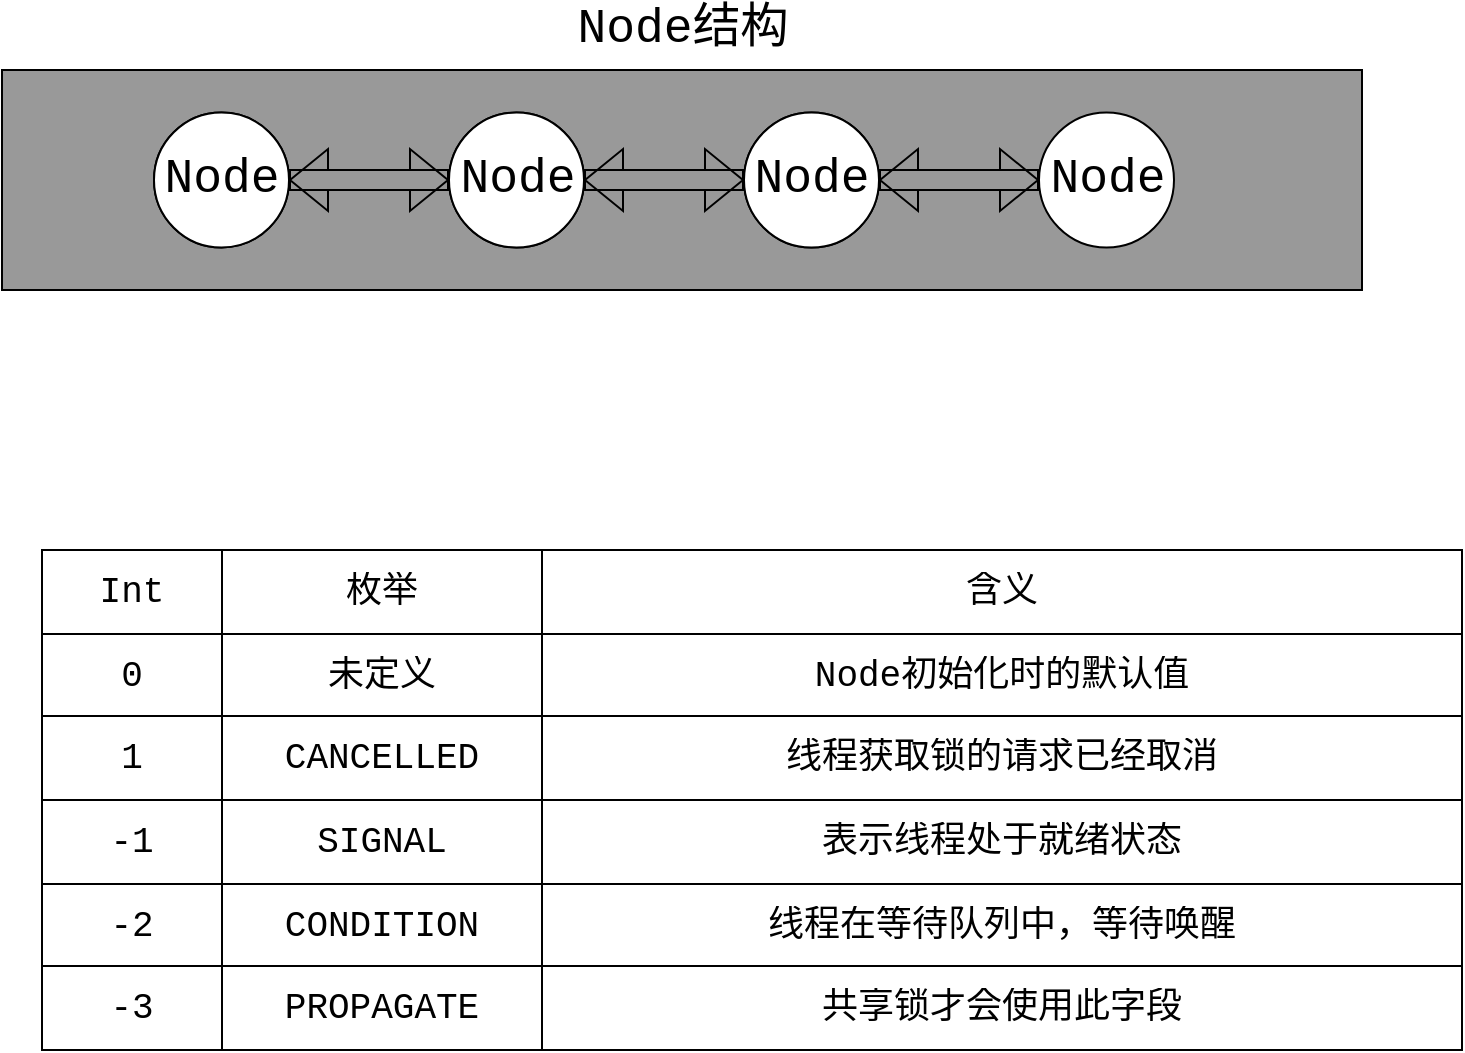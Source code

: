 <mxfile version="16.5.4" type="github">
  <diagram id="cbSUtD5ewinpIiJRXh2E" name="第 1 页">
    <mxGraphModel dx="2062" dy="1113" grid="1" gridSize="10" guides="1" tooltips="1" connect="1" arrows="1" fold="1" page="1" pageScale="1" pageWidth="827" pageHeight="1169" math="0" shadow="0">
      <root>
        <mxCell id="0" />
        <mxCell id="1" parent="0" />
        <mxCell id="aS-boGfirS5Sv-cdyGZm-1" value="" style="rounded=0;whiteSpace=wrap;html=1;fillColor=#999999;" vertex="1" parent="1">
          <mxGeometry x="40" y="170" width="680" height="110" as="geometry" />
        </mxCell>
        <mxCell id="aS-boGfirS5Sv-cdyGZm-2" value="&lt;font style=&quot;font-size: 24px&quot; face=&quot;Courier New&quot;&gt;Node结构&lt;/font&gt;" style="text;html=1;align=center;verticalAlign=middle;resizable=0;points=[];autosize=1;strokeColor=none;fillColor=none;" vertex="1" parent="1">
          <mxGeometry x="320" y="140" width="120" height="20" as="geometry" />
        </mxCell>
        <mxCell id="aS-boGfirS5Sv-cdyGZm-20" value="" style="edgeStyle=orthogonalEdgeStyle;shape=flexArrow;rounded=0;orthogonalLoop=1;jettySize=auto;html=1;fontFamily=Courier New;fontSize=24;" edge="1" parent="1" source="aS-boGfirS5Sv-cdyGZm-3" target="aS-boGfirS5Sv-cdyGZm-19">
          <mxGeometry relative="1" as="geometry" />
        </mxCell>
        <mxCell id="aS-boGfirS5Sv-cdyGZm-3" value="Node" style="ellipse;whiteSpace=wrap;html=1;aspect=fixed;fontFamily=Courier New;fontSize=24;" vertex="1" parent="1">
          <mxGeometry x="116" y="191.25" width="67.5" height="67.5" as="geometry" />
        </mxCell>
        <mxCell id="aS-boGfirS5Sv-cdyGZm-22" value="" style="edgeStyle=orthogonalEdgeStyle;shape=flexArrow;rounded=0;orthogonalLoop=1;jettySize=auto;html=1;fontFamily=Courier New;fontSize=24;" edge="1" parent="1" source="aS-boGfirS5Sv-cdyGZm-19" target="aS-boGfirS5Sv-cdyGZm-21">
          <mxGeometry relative="1" as="geometry" />
        </mxCell>
        <mxCell id="aS-boGfirS5Sv-cdyGZm-19" value="Node" style="ellipse;whiteSpace=wrap;html=1;aspect=fixed;fontFamily=Courier New;fontSize=24;" vertex="1" parent="1">
          <mxGeometry x="263.5" y="191.25" width="67.5" height="67.5" as="geometry" />
        </mxCell>
        <mxCell id="aS-boGfirS5Sv-cdyGZm-24" value="" style="edgeStyle=orthogonalEdgeStyle;shape=flexArrow;rounded=0;orthogonalLoop=1;jettySize=auto;html=1;fontFamily=Courier New;fontSize=24;" edge="1" parent="1" source="aS-boGfirS5Sv-cdyGZm-21" target="aS-boGfirS5Sv-cdyGZm-23">
          <mxGeometry relative="1" as="geometry" />
        </mxCell>
        <mxCell id="aS-boGfirS5Sv-cdyGZm-21" value="Node" style="ellipse;whiteSpace=wrap;html=1;aspect=fixed;fontFamily=Courier New;fontSize=24;" vertex="1" parent="1">
          <mxGeometry x="411" y="191.25" width="67.5" height="67.5" as="geometry" />
        </mxCell>
        <mxCell id="aS-boGfirS5Sv-cdyGZm-26" value="" style="edgeStyle=orthogonalEdgeStyle;shape=flexArrow;rounded=0;orthogonalLoop=1;jettySize=auto;html=1;fontFamily=Courier New;fontSize=24;" edge="1" parent="1" source="aS-boGfirS5Sv-cdyGZm-23" target="aS-boGfirS5Sv-cdyGZm-25">
          <mxGeometry relative="1" as="geometry" />
        </mxCell>
        <mxCell id="aS-boGfirS5Sv-cdyGZm-23" value="Node" style="ellipse;whiteSpace=wrap;html=1;aspect=fixed;fontFamily=Courier New;fontSize=24;" vertex="1" parent="1">
          <mxGeometry x="558.5" y="191.25" width="67.5" height="67.5" as="geometry" />
        </mxCell>
        <mxCell id="aS-boGfirS5Sv-cdyGZm-28" value="" style="edgeStyle=orthogonalEdgeStyle;shape=flexArrow;rounded=0;orthogonalLoop=1;jettySize=auto;html=1;fontFamily=Courier New;fontSize=24;" edge="1" parent="1" source="aS-boGfirS5Sv-cdyGZm-25" target="aS-boGfirS5Sv-cdyGZm-27">
          <mxGeometry relative="1" as="geometry" />
        </mxCell>
        <mxCell id="aS-boGfirS5Sv-cdyGZm-25" value="Node" style="ellipse;whiteSpace=wrap;html=1;aspect=fixed;fontFamily=Courier New;fontSize=24;" vertex="1" parent="1">
          <mxGeometry x="411" y="191.25" width="67.5" height="67.5" as="geometry" />
        </mxCell>
        <mxCell id="aS-boGfirS5Sv-cdyGZm-30" value="" style="edgeStyle=orthogonalEdgeStyle;shape=flexArrow;rounded=0;orthogonalLoop=1;jettySize=auto;html=1;fontFamily=Courier New;fontSize=24;" edge="1" parent="1" source="aS-boGfirS5Sv-cdyGZm-27" target="aS-boGfirS5Sv-cdyGZm-29">
          <mxGeometry relative="1" as="geometry" />
        </mxCell>
        <mxCell id="aS-boGfirS5Sv-cdyGZm-27" value="Node" style="ellipse;whiteSpace=wrap;html=1;aspect=fixed;fontFamily=Courier New;fontSize=24;" vertex="1" parent="1">
          <mxGeometry x="263.5" y="191.25" width="67.5" height="67.5" as="geometry" />
        </mxCell>
        <mxCell id="aS-boGfirS5Sv-cdyGZm-29" value="Node" style="ellipse;whiteSpace=wrap;html=1;aspect=fixed;fontFamily=Courier New;fontSize=24;" vertex="1" parent="1">
          <mxGeometry x="116" y="191.25" width="67.5" height="67.5" as="geometry" />
        </mxCell>
        <mxCell id="aS-boGfirS5Sv-cdyGZm-173" value="" style="shape=table;startSize=0;container=1;collapsible=0;childLayout=tableLayout;labelBackgroundColor=none;fontFamily=Courier New;fontSize=18;strokeColor=default;fillColor=none;" vertex="1" parent="1">
          <mxGeometry x="60" y="410" width="710" height="250" as="geometry" />
        </mxCell>
        <mxCell id="aS-boGfirS5Sv-cdyGZm-174" value="" style="shape=tableRow;horizontal=0;startSize=0;swimlaneHead=0;swimlaneBody=0;top=0;left=0;bottom=0;right=0;collapsible=0;dropTarget=0;fillColor=none;points=[[0,0.5],[1,0.5]];portConstraint=eastwest;labelBackgroundColor=none;fontFamily=Courier New;fontSize=18;strokeColor=default;" vertex="1" parent="aS-boGfirS5Sv-cdyGZm-173">
          <mxGeometry width="710" height="42" as="geometry" />
        </mxCell>
        <mxCell id="aS-boGfirS5Sv-cdyGZm-175" value="Int" style="shape=partialRectangle;html=1;whiteSpace=wrap;connectable=0;overflow=hidden;fillColor=none;top=0;left=0;bottom=0;right=0;pointerEvents=1;labelBackgroundColor=none;fontFamily=Courier New;fontSize=18;strokeColor=default;" vertex="1" parent="aS-boGfirS5Sv-cdyGZm-174">
          <mxGeometry width="90" height="42" as="geometry">
            <mxRectangle width="90" height="42" as="alternateBounds" />
          </mxGeometry>
        </mxCell>
        <mxCell id="aS-boGfirS5Sv-cdyGZm-176" value="枚举" style="shape=partialRectangle;html=1;whiteSpace=wrap;connectable=0;overflow=hidden;fillColor=none;top=0;left=0;bottom=0;right=0;pointerEvents=1;labelBackgroundColor=none;fontFamily=Courier New;fontSize=18;strokeColor=default;" vertex="1" parent="aS-boGfirS5Sv-cdyGZm-174">
          <mxGeometry x="90" width="160" height="42" as="geometry">
            <mxRectangle width="160" height="42" as="alternateBounds" />
          </mxGeometry>
        </mxCell>
        <mxCell id="aS-boGfirS5Sv-cdyGZm-177" value="含义" style="shape=partialRectangle;html=1;whiteSpace=wrap;connectable=0;overflow=hidden;fillColor=none;top=0;left=0;bottom=0;right=0;pointerEvents=1;labelBackgroundColor=none;fontFamily=Courier New;fontSize=18;strokeColor=default;" vertex="1" parent="aS-boGfirS5Sv-cdyGZm-174">
          <mxGeometry x="250" width="460" height="42" as="geometry">
            <mxRectangle width="460" height="42" as="alternateBounds" />
          </mxGeometry>
        </mxCell>
        <mxCell id="aS-boGfirS5Sv-cdyGZm-178" value="" style="shape=tableRow;horizontal=0;startSize=0;swimlaneHead=0;swimlaneBody=0;top=0;left=0;bottom=0;right=0;collapsible=0;dropTarget=0;fillColor=none;points=[[0,0.5],[1,0.5]];portConstraint=eastwest;labelBackgroundColor=none;fontFamily=Courier New;fontSize=18;strokeColor=default;" vertex="1" parent="aS-boGfirS5Sv-cdyGZm-173">
          <mxGeometry y="42" width="710" height="41" as="geometry" />
        </mxCell>
        <mxCell id="aS-boGfirS5Sv-cdyGZm-179" value="0" style="shape=partialRectangle;html=1;whiteSpace=wrap;connectable=0;overflow=hidden;fillColor=none;top=0;left=0;bottom=0;right=0;pointerEvents=1;labelBackgroundColor=none;fontFamily=Courier New;fontSize=18;strokeColor=default;" vertex="1" parent="aS-boGfirS5Sv-cdyGZm-178">
          <mxGeometry width="90" height="41" as="geometry">
            <mxRectangle width="90" height="41" as="alternateBounds" />
          </mxGeometry>
        </mxCell>
        <mxCell id="aS-boGfirS5Sv-cdyGZm-180" value="未定义" style="shape=partialRectangle;html=1;whiteSpace=wrap;connectable=0;overflow=hidden;fillColor=none;top=0;left=0;bottom=0;right=0;pointerEvents=1;labelBackgroundColor=none;fontFamily=Courier New;fontSize=18;strokeColor=default;" vertex="1" parent="aS-boGfirS5Sv-cdyGZm-178">
          <mxGeometry x="90" width="160" height="41" as="geometry">
            <mxRectangle width="160" height="41" as="alternateBounds" />
          </mxGeometry>
        </mxCell>
        <mxCell id="aS-boGfirS5Sv-cdyGZm-181" value="Node初始化时的默认值" style="shape=partialRectangle;html=1;whiteSpace=wrap;connectable=0;overflow=hidden;fillColor=none;top=0;left=0;bottom=0;right=0;pointerEvents=1;labelBackgroundColor=none;fontFamily=Courier New;fontSize=18;strokeColor=default;" vertex="1" parent="aS-boGfirS5Sv-cdyGZm-178">
          <mxGeometry x="250" width="460" height="41" as="geometry">
            <mxRectangle width="460" height="41" as="alternateBounds" />
          </mxGeometry>
        </mxCell>
        <mxCell id="aS-boGfirS5Sv-cdyGZm-182" value="" style="shape=tableRow;horizontal=0;startSize=0;swimlaneHead=0;swimlaneBody=0;top=0;left=0;bottom=0;right=0;collapsible=0;dropTarget=0;fillColor=none;points=[[0,0.5],[1,0.5]];portConstraint=eastwest;labelBackgroundColor=none;fontFamily=Courier New;fontSize=18;strokeColor=default;" vertex="1" parent="aS-boGfirS5Sv-cdyGZm-173">
          <mxGeometry y="83" width="710" height="42" as="geometry" />
        </mxCell>
        <mxCell id="aS-boGfirS5Sv-cdyGZm-183" value="1" style="shape=partialRectangle;html=1;whiteSpace=wrap;connectable=0;overflow=hidden;fillColor=none;top=0;left=0;bottom=0;right=0;pointerEvents=1;labelBackgroundColor=none;fontFamily=Courier New;fontSize=18;strokeColor=default;" vertex="1" parent="aS-boGfirS5Sv-cdyGZm-182">
          <mxGeometry width="90" height="42" as="geometry">
            <mxRectangle width="90" height="42" as="alternateBounds" />
          </mxGeometry>
        </mxCell>
        <mxCell id="aS-boGfirS5Sv-cdyGZm-184" value="&lt;div style=&quot;text-align: left&quot;&gt;CANCELLED&lt;/div&gt;" style="shape=partialRectangle;html=1;whiteSpace=wrap;connectable=0;overflow=hidden;fillColor=none;top=0;left=0;bottom=0;right=0;pointerEvents=1;labelBackgroundColor=none;fontFamily=Courier New;fontSize=18;strokeColor=default;" vertex="1" parent="aS-boGfirS5Sv-cdyGZm-182">
          <mxGeometry x="90" width="160" height="42" as="geometry">
            <mxRectangle width="160" height="42" as="alternateBounds" />
          </mxGeometry>
        </mxCell>
        <mxCell id="aS-boGfirS5Sv-cdyGZm-185" value="线程获取锁的请求已经取消" style="shape=partialRectangle;html=1;whiteSpace=wrap;connectable=0;overflow=hidden;fillColor=none;top=0;left=0;bottom=0;right=0;pointerEvents=1;labelBackgroundColor=none;fontFamily=Courier New;fontSize=18;strokeColor=default;" vertex="1" parent="aS-boGfirS5Sv-cdyGZm-182">
          <mxGeometry x="250" width="460" height="42" as="geometry">
            <mxRectangle width="460" height="42" as="alternateBounds" />
          </mxGeometry>
        </mxCell>
        <mxCell id="aS-boGfirS5Sv-cdyGZm-186" value="" style="shape=tableRow;horizontal=0;startSize=0;swimlaneHead=0;swimlaneBody=0;top=0;left=0;bottom=0;right=0;collapsible=0;dropTarget=0;fillColor=none;points=[[0,0.5],[1,0.5]];portConstraint=eastwest;labelBackgroundColor=none;fontFamily=Courier New;fontSize=18;strokeColor=default;" vertex="1" parent="aS-boGfirS5Sv-cdyGZm-173">
          <mxGeometry y="125" width="710" height="42" as="geometry" />
        </mxCell>
        <mxCell id="aS-boGfirS5Sv-cdyGZm-187" value="-1" style="shape=partialRectangle;html=1;whiteSpace=wrap;connectable=0;overflow=hidden;fillColor=none;top=0;left=0;bottom=0;right=0;pointerEvents=1;labelBackgroundColor=none;fontFamily=Courier New;fontSize=18;strokeColor=default;" vertex="1" parent="aS-boGfirS5Sv-cdyGZm-186">
          <mxGeometry width="90" height="42" as="geometry">
            <mxRectangle width="90" height="42" as="alternateBounds" />
          </mxGeometry>
        </mxCell>
        <mxCell id="aS-boGfirS5Sv-cdyGZm-188" value="SIGNAL" style="shape=partialRectangle;html=1;whiteSpace=wrap;connectable=0;overflow=hidden;fillColor=none;top=0;left=0;bottom=0;right=0;pointerEvents=1;labelBackgroundColor=none;fontFamily=Courier New;fontSize=18;strokeColor=default;" vertex="1" parent="aS-boGfirS5Sv-cdyGZm-186">
          <mxGeometry x="90" width="160" height="42" as="geometry">
            <mxRectangle width="160" height="42" as="alternateBounds" />
          </mxGeometry>
        </mxCell>
        <mxCell id="aS-boGfirS5Sv-cdyGZm-189" value="表示线程处于就绪状态" style="shape=partialRectangle;html=1;whiteSpace=wrap;connectable=0;overflow=hidden;fillColor=none;top=0;left=0;bottom=0;right=0;pointerEvents=1;labelBackgroundColor=none;fontFamily=Courier New;fontSize=18;strokeColor=default;" vertex="1" parent="aS-boGfirS5Sv-cdyGZm-186">
          <mxGeometry x="250" width="460" height="42" as="geometry">
            <mxRectangle width="460" height="42" as="alternateBounds" />
          </mxGeometry>
        </mxCell>
        <mxCell id="aS-boGfirS5Sv-cdyGZm-190" value="" style="shape=tableRow;horizontal=0;startSize=0;swimlaneHead=0;swimlaneBody=0;top=0;left=0;bottom=0;right=0;collapsible=0;dropTarget=0;fillColor=none;points=[[0,0.5],[1,0.5]];portConstraint=eastwest;labelBackgroundColor=none;fontFamily=Courier New;fontSize=18;strokeColor=default;" vertex="1" parent="aS-boGfirS5Sv-cdyGZm-173">
          <mxGeometry y="167" width="710" height="41" as="geometry" />
        </mxCell>
        <mxCell id="aS-boGfirS5Sv-cdyGZm-191" value="-2" style="shape=partialRectangle;html=1;whiteSpace=wrap;connectable=0;overflow=hidden;fillColor=none;top=0;left=0;bottom=0;right=0;pointerEvents=1;labelBackgroundColor=none;fontFamily=Courier New;fontSize=18;strokeColor=default;" vertex="1" parent="aS-boGfirS5Sv-cdyGZm-190">
          <mxGeometry width="90" height="41" as="geometry">
            <mxRectangle width="90" height="41" as="alternateBounds" />
          </mxGeometry>
        </mxCell>
        <mxCell id="aS-boGfirS5Sv-cdyGZm-192" value="CONDITION" style="shape=partialRectangle;html=1;whiteSpace=wrap;connectable=0;overflow=hidden;fillColor=none;top=0;left=0;bottom=0;right=0;pointerEvents=1;labelBackgroundColor=none;fontFamily=Courier New;fontSize=18;strokeColor=default;" vertex="1" parent="aS-boGfirS5Sv-cdyGZm-190">
          <mxGeometry x="90" width="160" height="41" as="geometry">
            <mxRectangle width="160" height="41" as="alternateBounds" />
          </mxGeometry>
        </mxCell>
        <mxCell id="aS-boGfirS5Sv-cdyGZm-193" value="线程在等待队列中，等待唤醒" style="shape=partialRectangle;html=1;whiteSpace=wrap;connectable=0;overflow=hidden;fillColor=none;top=0;left=0;bottom=0;right=0;pointerEvents=1;labelBackgroundColor=none;fontFamily=Courier New;fontSize=18;strokeColor=default;" vertex="1" parent="aS-boGfirS5Sv-cdyGZm-190">
          <mxGeometry x="250" width="460" height="41" as="geometry">
            <mxRectangle width="460" height="41" as="alternateBounds" />
          </mxGeometry>
        </mxCell>
        <mxCell id="aS-boGfirS5Sv-cdyGZm-194" value="" style="shape=tableRow;horizontal=0;startSize=0;swimlaneHead=0;swimlaneBody=0;top=0;left=0;bottom=0;right=0;collapsible=0;dropTarget=0;fillColor=none;points=[[0,0.5],[1,0.5]];portConstraint=eastwest;labelBackgroundColor=none;fontFamily=Courier New;fontSize=18;strokeColor=default;" vertex="1" parent="aS-boGfirS5Sv-cdyGZm-173">
          <mxGeometry y="208" width="710" height="42" as="geometry" />
        </mxCell>
        <mxCell id="aS-boGfirS5Sv-cdyGZm-195" value="-3" style="shape=partialRectangle;html=1;whiteSpace=wrap;connectable=0;overflow=hidden;fillColor=none;top=0;left=0;bottom=0;right=0;pointerEvents=1;labelBackgroundColor=none;fontFamily=Courier New;fontSize=18;strokeColor=default;" vertex="1" parent="aS-boGfirS5Sv-cdyGZm-194">
          <mxGeometry width="90" height="42" as="geometry">
            <mxRectangle width="90" height="42" as="alternateBounds" />
          </mxGeometry>
        </mxCell>
        <mxCell id="aS-boGfirS5Sv-cdyGZm-196" value="PROPAGATE" style="shape=partialRectangle;html=1;whiteSpace=wrap;connectable=0;overflow=hidden;fillColor=none;top=0;left=0;bottom=0;right=0;pointerEvents=1;labelBackgroundColor=none;fontFamily=Courier New;fontSize=18;strokeColor=default;" vertex="1" parent="aS-boGfirS5Sv-cdyGZm-194">
          <mxGeometry x="90" width="160" height="42" as="geometry">
            <mxRectangle width="160" height="42" as="alternateBounds" />
          </mxGeometry>
        </mxCell>
        <mxCell id="aS-boGfirS5Sv-cdyGZm-197" value="共享锁才会使用此字段" style="shape=partialRectangle;html=1;whiteSpace=wrap;connectable=0;overflow=hidden;fillColor=none;top=0;left=0;bottom=0;right=0;pointerEvents=1;labelBackgroundColor=none;fontFamily=Courier New;fontSize=18;strokeColor=default;" vertex="1" parent="aS-boGfirS5Sv-cdyGZm-194">
          <mxGeometry x="250" width="460" height="42" as="geometry">
            <mxRectangle width="460" height="42" as="alternateBounds" />
          </mxGeometry>
        </mxCell>
      </root>
    </mxGraphModel>
  </diagram>
</mxfile>
